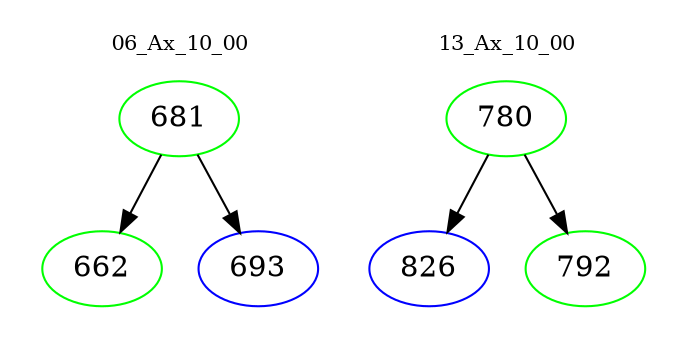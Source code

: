 digraph{
subgraph cluster_0 {
color = white
label = "06_Ax_10_00";
fontsize=10;
T0_681 [label="681", color="green"]
T0_681 -> T0_662 [color="black"]
T0_662 [label="662", color="green"]
T0_681 -> T0_693 [color="black"]
T0_693 [label="693", color="blue"]
}
subgraph cluster_1 {
color = white
label = "13_Ax_10_00";
fontsize=10;
T1_780 [label="780", color="green"]
T1_780 -> T1_826 [color="black"]
T1_826 [label="826", color="blue"]
T1_780 -> T1_792 [color="black"]
T1_792 [label="792", color="green"]
}
}
